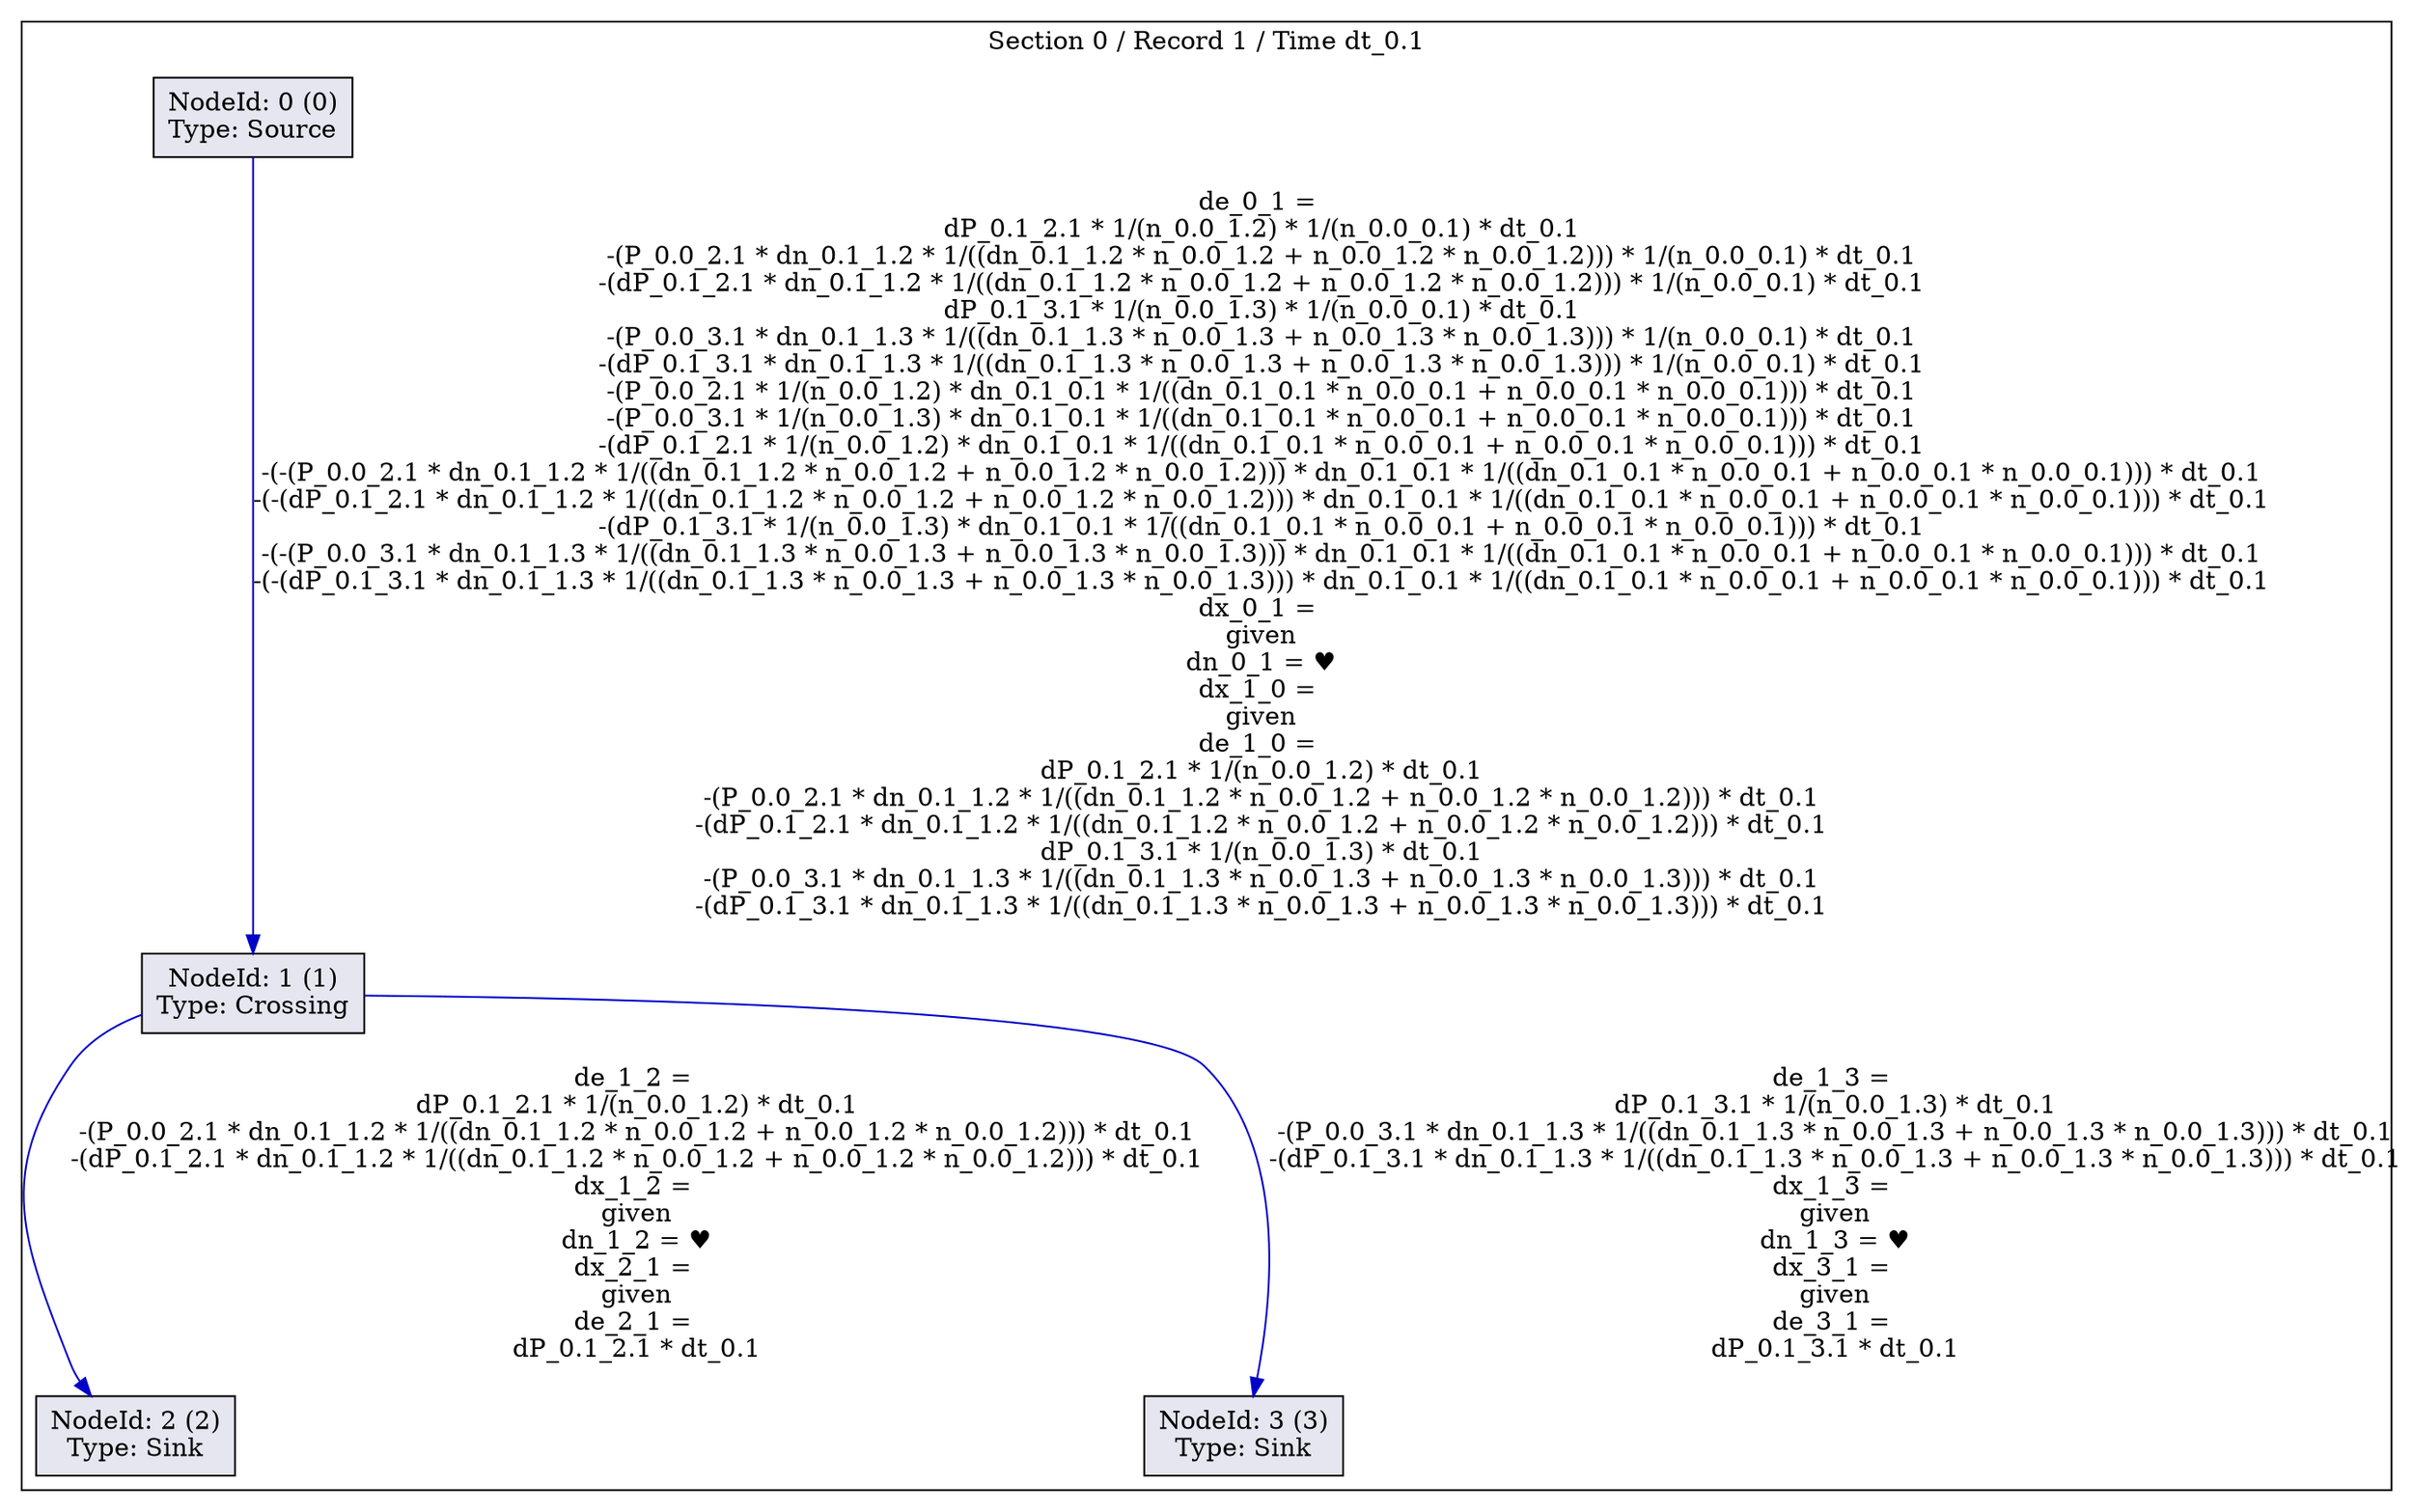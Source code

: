 digraph 1 {
	node [label="\N"];
	graph [bb="0,0,1349,946",
		_draw_="c 9 -#ffffffff C 9 -#ffffffff P 4 0 -1 0 946 1350 946 1350 -1 ",
		xdotversion="1.2"];
	subgraph cluster_0 {
		graph [label="Section 0 / Record 1 / Time dt_0.1",
			bb="8,8,1339,938",
			_draw_="c 9 -#000000ff p 4 8 8 8 938 1339 938 1339 8 ",
			_ldraw_="F 14.000000 11 -Times-Roman c 9 -#000000ff T 674 920 0 234 34 -Section 0 / Record 1 / Time dt_0.1 ",
			xdotversion=""];
		0 [label="NodeId: 0 (0)\nType: Source", fillcolor="#e6e6f0", style=filled, shape=box, pos="134,882", width="1.4722", height="0.61111", _draw_="c 9 -#000000ff C 9 -#e6e6f0ff P 4 187 904 81 904 81 860 187 860 ", _ldraw_="F 14.000000 11 -Times-Roman c 9 -#000000ff T 134 886 0 91 13 -NodeId: 0 (0) F 14.000000 11 -Times-Roman c 9 -#000000ff T 134 868\
 0 88 12 -Type: Source "];
		1 [label="NodeId: 1 (1)\nType: Crossing", fillcolor="#e6e6f0", style=filled, shape=box, pos="134,316", width="1.6111", height="0.61111", _draw_="c 9 -#000000ff C 9 -#e6e6f0ff P 4 192 338 76 338 76 294 192 294 ", _ldraw_="F 14.000000 11 -Times-Roman c 9 -#000000ff T 134 320 0 91 13 -NodeId: 1 (1) F 14.000000 11 -Times-Roman c 9 -#000000ff T 134 302\
 0 100 14 -Type: Crossing "];
		2 [label="NodeId: 2 (2)\nType: Sink", fillcolor="#e6e6f0", style=filled, shape=box, pos="69,38", width="1.4722", height="0.61111", _draw_="c 9 -#000000ff C 9 -#e6e6f0ff P 4 122 60 16 60 16 16 122 16 ", _ldraw_="F 14.000000 11 -Times-Roman c 9 -#000000ff T 69 42 0 91 13 -NodeId: 2 (2) F 14.000000 11 -Times-Roman c 9 -#000000ff T 69 24 0 71\
 10 -Type: Sink "];
		3 [label="NodeId: 3 (3)\nType: Sink", fillcolor="#e6e6f0", style=filled, shape=box, pos="694,38", width="1.4722", height="0.61111", _draw_="c 9 -#000000ff C 9 -#e6e6f0ff P 4 747 60 641 60 641 16 747 16 ", _ldraw_="F 14.000000 11 -Times-Roman c 9 -#000000ff T 694 42 0 91 13 -NodeId: 3 (3) F 14.000000 11 -Times-Roman c 9 -#000000ff T 694 24 0\
 71 10 -Type: Sink "];
		0 -> 1 [label="de_0_1 = \ndP_0.1_2.1 * 1/(n_0.0_1.2) * 1/(n_0.0_0.1) * dt_0.1\n-(P_0.0_2.1 * dn_0.1_1.2 * 1/((dn_0.1_1.2 * n_0.0_1.2 + n_0.0_1.2\
 * n_0.0_1.2))) * 1/(n_0.0_0.1) * dt_0.1\n-(dP_0.1_2.1 * dn_0.1_1.2 * 1/((dn_0.1_1.2 * n_0.0_1.2 + n_0.0_1.2 * n_0.0_1.2))) * 1\
/(n_0.0_0.1) * dt_0.1\ndP_0.1_3.1 * 1/(n_0.0_1.3) * 1/(n_0.0_0.1) * dt_0.1\n-(P_0.0_3.1 * dn_0.1_1.3 * 1/((dn_0.1_1.3 * n_0.0_1.3\
 + n_0.0_1.3 * n_0.0_1.3))) * 1/(n_0.0_0.1) * dt_0.1\n-(dP_0.1_3.1 * dn_0.1_1.3 * 1/((dn_0.1_1.3 * n_0.0_1.3 + n_0.0_1.3 * n_0.0\
_1.3))) * 1/(n_0.0_0.1) * dt_0.1\n-(P_0.0_2.1 * 1/(n_0.0_1.2) * dn_0.1_0.1 * 1/((dn_0.1_0.1 * n_0.0_0.1 + n_0.0_0.1 * n_0.0_0.1\
))) * dt_0.1\n-(P_0.0_3.1 * 1/(n_0.0_1.3) * dn_0.1_0.1 * 1/((dn_0.1_0.1 * n_0.0_0.1 + n_0.0_0.1 * n_0.0_0.1))) * dt_0.1\n-(dP_0.1\
_2.1 * 1/(n_0.0_1.2) * dn_0.1_0.1 * 1/((dn_0.1_0.1 * n_0.0_0.1 + n_0.0_0.1 * n_0.0_0.1))) * dt_0.1\n-(-(P_0.0_2.1 * dn_0.1_1.2 \
* 1/((dn_0.1_1.2 * n_0.0_1.2 + n_0.0_1.2 * n_0.0_1.2))) * dn_0.1_0.1 * 1/((dn_0.1_0.1 * n_0.0_0.1 + n_0.0_0.1 * n_0.0_0.1))) * dt\
_0.1\n-(-(dP_0.1_2.1 * dn_0.1_1.2 * 1/((dn_0.1_1.2 * n_0.0_1.2 + n_0.0_1.2 * n_0.0_1.2))) * dn_0.1_0.1 * 1/((dn_0.1_0.1 * n_0.0\
_0.1 + n_0.0_0.1 * n_0.0_0.1))) * dt_0.1\n-(dP_0.1_3.1 * 1/(n_0.0_1.3) * dn_0.1_0.1 * 1/((dn_0.1_0.1 * n_0.0_0.1 + n_0.0_0.1 * n\
_0.0_0.1))) * dt_0.1\n-(-(P_0.0_3.1 * dn_0.1_1.3 * 1/((dn_0.1_1.3 * n_0.0_1.3 + n_0.0_1.3 * n_0.0_1.3))) * dn_0.1_0.1 * 1/((dn_0.1\
_0.1 * n_0.0_0.1 + n_0.0_0.1 * n_0.0_0.1))) * dt_0.1\n-(-(dP_0.1_3.1 * dn_0.1_1.3 * 1/((dn_0.1_1.3 * n_0.0_1.3 + n_0.0_1.3 * n\
_0.0_1.3))) * dn_0.1_0.1 * 1/((dn_0.1_0.1 * n_0.0_0.1 + n_0.0_0.1 * n_0.0_0.1))) * dt_0.1\ndx_0_1 = \ngiven\ndn_0_1 = ♥\ndx_1_\
0 = \ngiven\nde_1_0 = \ndP_0.1_2.1 * 1/(n_0.0_1.2) * dt_0.1\n-(P_0.0_2.1 * dn_0.1_1.2 * 1/((dn_0.1_1.2 * n_0.0_1.2 + n_0.0_1.2 *\
 n_0.0_1.2))) * dt_0.1\n-(dP_0.1_2.1 * dn_0.1_1.2 * 1/((dn_0.1_1.2 * n_0.0_1.2 + n_0.0_1.2 * n_0.0_1.2))) * dt_0.1\ndP_0.1_3.1 *\
 1/(n_0.0_1.3) * dt_0.1\n-(P_0.0_3.1 * dn_0.1_1.3 * 1/((dn_0.1_1.3 * n_0.0_1.3 + n_0.0_1.3 * n_0.0_1.3))) * dt_0.1\n-(dP_0.1_3.1\
 * dn_0.1_1.3 * 1/((dn_0.1_1.3 * n_0.0_1.3 + n_0.0_1.3 * n_0.0_1.3))) * dt_0.1", dir=forward, color="#0000c8", pos="e,134,338.03 134,859.81 134,772.36 134,451.31 134,348.15", lp="702,599", _draw_="c 9 -#0000c8ff B 4 134 860 134 772 134 451 134 348 ", _hdraw_="S 5 -solid c 9 -#0000c8ff C 9 -#0000c8ff P 3 138 348 134 338 131 348 ", _ldraw_="F 14.000000 11 -Times-Roman c 9 -#000000ff T 702 828 0 71 9 -de_0_1 =  F 14.000000 11 -Times-Roman c 9 -#000000ff T 702 810 0 358\
 51 -dP_0.1_2.1 * 1/(n_0.0_1.2) * 1/(n_0.0_0.1) * dt_0.1 F 14.000000 11 -Times-Roman c 9 -#000000ff T 702 792 0 739 105 --(P_0.0\
_2.1 * dn_0.1_1.2 * 1/((dn_0.1_1.2 * n_0.0_1.2 + n_0.0_1.2 * n_0.0_1.2))) * 1/(n_0.0_0.1) * dt_0.1 F 14.000000 11 -Times-Roman \
c 9 -#000000ff T 702 774 0 747 106 --(dP_0.1_2.1 * dn_0.1_1.2 * 1/((dn_0.1_1.2 * n_0.0_1.2 + n_0.0_1.2 * n_0.0_1.2))) * 1/(n_0.0\
_0.1) * dt_0.1 F 14.000000 11 -Times-Roman c 9 -#000000ff T 702 756 0 358 51 -dP_0.1_3.1 * 1/(n_0.0_1.3) * 1/(n_0.0_0.1) * dt_0.1\
 F 14.000000 11 -Times-Roman c 9 -#000000ff T 702 738 0 739 105 --(P_0.0_3.1 * dn_0.1_1.3 * 1/((dn_0.1_1.3 * n_0.0_1.3 + n_0.0_\
1.3 * n_0.0_1.3))) * 1/(n_0.0_0.1) * dt_0.1 F 14.000000 11 -Times-Roman c 9 -#000000ff T 702 720 0 747 106 --(dP_0.1_3.1 * dn_0.1\
_1.3 * 1/((dn_0.1_1.3 * n_0.0_1.3 + n_0.0_1.3 * n_0.0_1.3))) * 1/(n_0.0_0.1) * dt_0.1 F 14.000000 11 -Times-Roman c 9 -#000000ff\
 T 702 702 0 739 105 --(P_0.0_2.1 * 1/(n_0.0_1.2) * dn_0.1_0.1 * 1/((dn_0.1_0.1 * n_0.0_0.1 + n_0.0_0.1 * n_0.0_0.1))) * dt_0.1\
 F 14.000000 11 -Times-Roman c 9 -#000000ff T 702 684 0 739 105 --(P_0.0_3.1 * 1/(n_0.0_1.3) * dn_0.1_0.1 * 1/((dn_0.1_0.1 * n_0.0\
_0.1 + n_0.0_0.1 * n_0.0_0.1))) * dt_0.1 F 14.000000 11 -Times-Roman c 9 -#000000ff T 702 666 0 747 106 --(dP_0.1_2.1 * 1/(n_0.0\
_1.2) * dn_0.1_0.1 * 1/((dn_0.1_0.1 * n_0.0_0.1 + n_0.0_0.1 * n_0.0_0.1))) * dt_0.1 F 14.000000 11 -Times-Roman c 9 -#000000ff\
 T 702 648 0 1128 160 --(-(P_0.0_2.1 * dn_0.1_1.2 * 1/((dn_0.1_1.2 * n_0.0_1.2 + n_0.0_1.2 * n_0.0_1.2))) * dn_0.1_0.1 * 1/((dn_\
0.1_0.1 * n_0.0_0.1 + n_0.0_0.1 * n_0.0_0.1))) * dt_0.1 F 14.000000 11 -Times-Roman c 9 -#000000ff T 702 630 0 1136 161 --(-(dP_\
0.1_2.1 * dn_0.1_1.2 * 1/((dn_0.1_1.2 * n_0.0_1.2 + n_0.0_1.2 * n_0.0_1.2))) * dn_0.1_0.1 * 1/((dn_0.1_0.1 * n_0.0_0.1 + n_0.0_0.1\
 * n_0.0_0.1))) * dt_0.1 F 14.000000 11 -Times-Roman c 9 -#000000ff T 702 612 0 747 106 --(dP_0.1_3.1 * 1/(n_0.0_1.3) * dn_0.1\
_0.1 * 1/((dn_0.1_0.1 * n_0.0_0.1 + n_0.0_0.1 * n_0.0_0.1))) * dt_0.1 F 14.000000 11 -Times-Roman c 9 -#000000ff T 702 594 0 1128\
 160 --(-(P_0.0_3.1 * dn_0.1_1.3 * 1/((dn_0.1_1.3 * n_0.0_1.3 + n_0.0_1.3 * n_0.0_1.3))) * dn_0.1_0.1 * 1/((dn_0.1_0.1 * n_0.0_\
0.1 + n_0.0_0.1 * n_0.0_0.1))) * dt_0.1 F 14.000000 11 -Times-Roman c 9 -#000000ff T 702 576 0 1136 161 --(-(dP_0.1_3.1 * dn_0.1\
_1.3 * 1/((dn_0.1_1.3 * n_0.0_1.3 + n_0.0_1.3 * n_0.0_1.3))) * dn_0.1_0.1 * 1/((dn_0.1_0.1 * n_0.0_0.1 + n_0.0_0.1 * n_0.0_0.1))\
) * dt_0.1 F 14.000000 11 -Times-Roman c 9 -#000000ff T 702 558 0 71 9 -dx_0_1 =  F 14.000000 11 -Times-Roman c 9 -#000000ff T 702\
 540 0 38 5 -given F 14.000000 11 -Times-Roman c 9 -#000000ff T 702 522 0 85 12 -dn_0_1 = ♥ F 14.000000 11 -Times-Roman c 9 \
-#000000ff T 702 504 0 71 9 -dx_1_0 =  F 14.000000 11 -Times-Roman c 9 -#000000ff T 702 486 0 38 5 -given F 14.000000 11 -Times-Roman\
 c 9 -#000000ff T 702 468 0 71 9 -de_1_0 =  F 14.000000 11 -Times-Roman c 9 -#000000ff T 702 450 0 248 35 -dP_0.1_2.1 * 1/(\
n_0.0_1.2) * dt_0.1 F 14.000000 11 -Times-Roman c 9 -#000000ff T 702 432 0 629 89 --(P_0.0_2.1 * dn_0.1_1.2 * 1/((dn_0.1_1.2 * n\
_0.0_1.2 + n_0.0_1.2 * n_0.0_1.2))) * dt_0.1 F 14.000000 11 -Times-Roman c 9 -#000000ff T 702 414 0 637 90 --(dP_0.1_2.1 * dn_0.1\
_1.2 * 1/((dn_0.1_1.2 * n_0.0_1.2 + n_0.0_1.2 * n_0.0_1.2))) * dt_0.1 F 14.000000 11 -Times-Roman c 9 -#000000ff T 702 396 0 248\
 35 -dP_0.1_3.1 * 1/(n_0.0_1.3) * dt_0.1 F 14.000000 11 -Times-Roman c 9 -#000000ff T 702 378 0 629 89 --(P_0.0_3.1 * dn_0.1_1.3\
 * 1/((dn_0.1_1.3 * n_0.0_1.3 + n_0.0_1.3 * n_0.0_1.3))) * dt_0.1 F 14.000000 11 -Times-Roman c 9 -#000000ff T 702 360 0 637 90\
 --(dP_0.1_3.1 * dn_0.1_1.3 * 1/((dn_0.1_1.3 * n_0.0_1.3 + n_0.0_1.3 * n_0.0_1.3))) * dt_0.1 "];
		1 -> 2 [label="de_1_2 = \ndP_0.1_2.1 * 1/(n_0.0_1.2) * dt_0.1\n-(P_0.0_2.1 * dn_0.1_1.2 * 1/((dn_0.1_1.2 * n_0.0_1.2 + n_0.0_1.2 * n_0.0_1.2)))\
 * dt_0.1\n-(dP_0.1_2.1 * dn_0.1_1.2 * 1/((dn_0.1_1.2 * n_0.0_1.2 + n_0.0_1.2 * n_0.0_1.2))) * dt_0.1\ndx_1_2 = \ngiven\ndn_1_2 \
= ♥\ndx_2_1 = \ngiven\nde_2_1 = \ndP_0.1_2.1 * dt_0.1", dir=forward, color="#0000c8", pos="e,45.409,60.307 75.909,305.19 60.005,299.28 44.537,290.14 35,276 -14.209,203.04 4.6393,160.6 35,78 36.2,74.736 37.797,71.556 39.647\
,68.508", lp="353.5,177", _draw_="c 9 -#0000c8ff B 10 76 305 60 299 45 290 35 276 -14 203 5 161 35 78 36 75 38 72 40 69 ", _hdraw_="S 5 -solid c 9 -#0000c8ff C 9 -#0000c8ff P 3 43 71 45 60 37 66 ", _ldraw_="F 14.000000 11 -Times-Roman c 9 -#000000ff T 354 262 0 71 9 -de_1_2 =  F 14.000000 11 -Times-Roman c 9 -#000000ff T 354 244 0 248\
 35 -dP_0.1_2.1 * 1/(n_0.0_1.2) * dt_0.1 F 14.000000 11 -Times-Roman c 9 -#000000ff T 354 226 0 629 89 --(P_0.0_2.1 * dn_0.1_1.2\
 * 1/((dn_0.1_1.2 * n_0.0_1.2 + n_0.0_1.2 * n_0.0_1.2))) * dt_0.1 F 14.000000 11 -Times-Roman c 9 -#000000ff T 354 208 0 637 90\
 --(dP_0.1_2.1 * dn_0.1_1.2 * 1/((dn_0.1_1.2 * n_0.0_1.2 + n_0.0_1.2 * n_0.0_1.2))) * dt_0.1 F 14.000000 11 -Times-Roman c 9 -#000000ff\
 T 354 190 0 71 9 -dx_1_2 =  F 14.000000 11 -Times-Roman c 9 -#000000ff T 354 172 0 38 5 -given F 14.000000 11 -Times-Roman\
 c 9 -#000000ff T 354 154 0 85 12 -dn_1_2 = ♥ F 14.000000 11 -Times-Roman c 9 -#000000ff T 354 136 0 71 9 -dx_2_1 =  F 14.000000\
 11 -Times-Roman c 9 -#000000ff T 354 118 0 38 5 -given F 14.000000 11 -Times-Roman c 9 -#000000ff T 354 100 0 71 9 -de_2_1 \
=  F 14.000000 11 -Times-Roman c 9 -#000000ff T 354 82 0 139 19 -dP_0.1_2.1 * dt_0.1 "];
		1 -> 3 [label="de_1_3 = \ndP_0.1_3.1 * 1/(n_0.0_1.3) * dt_0.1\n-(P_0.0_3.1 * dn_0.1_1.3 * 1/((dn_0.1_1.3 * n_0.0_1.3 + n_0.0_1.3 * n_0.0_1.3)))\
 * dt_0.1\n-(dP_0.1_3.1 * dn_0.1_1.3 * 1/((dn_0.1_1.3 * n_0.0_1.3 + n_0.0_1.3 * n_0.0_1.3))) * dt_0.1\ndx_1_3 = \ngiven\ndn_1_3 \
= ♥\ndx_3_1 = \ngiven\nde_3_1 = \ndP_0.1_3.1 * dt_0.1", dir=forward, color="#0000c8", pos="e,700.15,60.249 192.2,313.68 327.9,307.99 655.08,292.62 672,276 726.84,222.14 713.83,121.61 702.46,70.154", lp="1030.5,177", _draw_="c 9 -#0000c8ff B 7 192 314 328 308 655 293 672 276 727 222 714 122 702 70 ", _hdraw_="S 5 -solid c 9 -#0000c8ff C 9 -#0000c8ff P 3 706 69 700 60 699 71 ", _ldraw_="F 14.000000 11 -Times-Roman c 9 -#000000ff T 1031 262 0 71 9 -de_1_3 =  F 14.000000 11 -Times-Roman c 9 -#000000ff T 1031 244 0 \
248 35 -dP_0.1_3.1 * 1/(n_0.0_1.3) * dt_0.1 F 14.000000 11 -Times-Roman c 9 -#000000ff T 1031 226 0 629 89 --(P_0.0_3.1 * dn_0.1\
_1.3 * 1/((dn_0.1_1.3 * n_0.0_1.3 + n_0.0_1.3 * n_0.0_1.3))) * dt_0.1 F 14.000000 11 -Times-Roman c 9 -#000000ff T 1031 208 0 637\
 90 --(dP_0.1_3.1 * dn_0.1_1.3 * 1/((dn_0.1_1.3 * n_0.0_1.3 + n_0.0_1.3 * n_0.0_1.3))) * dt_0.1 F 14.000000 11 -Times-Roman c 9\
 -#000000ff T 1031 190 0 71 9 -dx_1_3 =  F 14.000000 11 -Times-Roman c 9 -#000000ff T 1031 172 0 38 5 -given F 14.000000 11 -Times-Roman\
 c 9 -#000000ff T 1031 154 0 85 12 -dn_1_3 = ♥ F 14.000000 11 -Times-Roman c 9 -#000000ff T 1031 136 0 71 9 -dx_3_1 = \
 F 14.000000 11 -Times-Roman c 9 -#000000ff T 1031 118 0 38 5 -given F 14.000000 11 -Times-Roman c 9 -#000000ff T 1031 100 0 71 \
9 -de_3_1 =  F 14.000000 11 -Times-Roman c 9 -#000000ff T 1031 82 0 139 19 -dP_0.1_3.1 * dt_0.1 "];
	}
}
